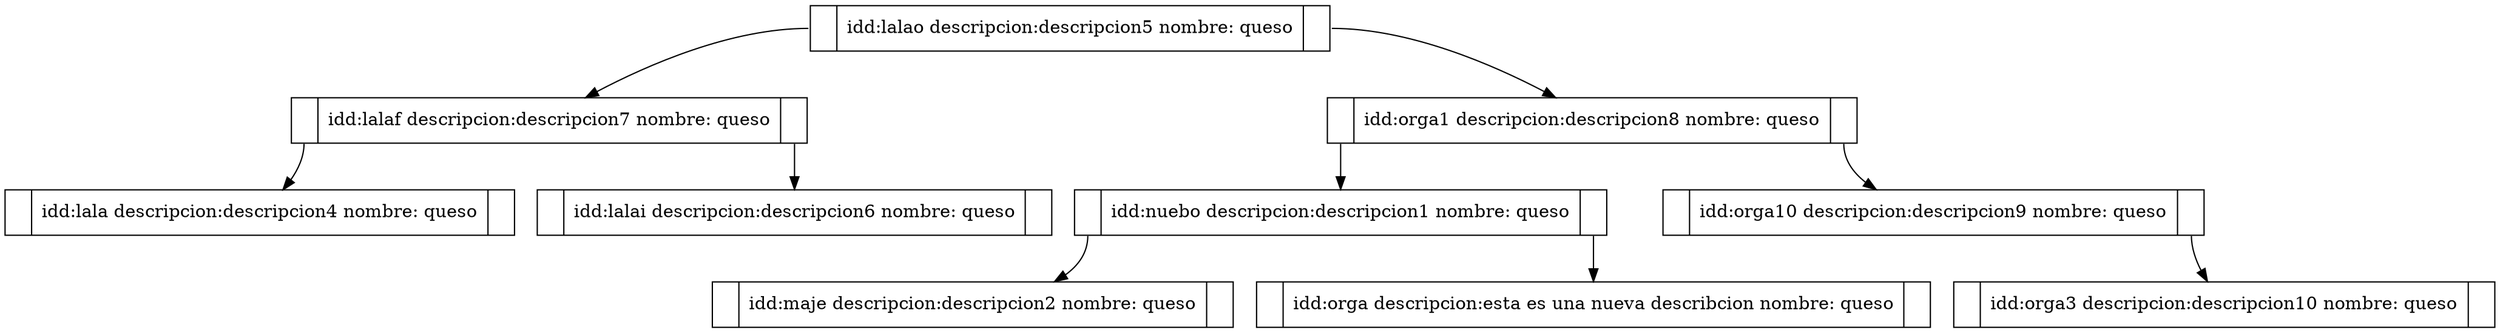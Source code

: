 digraph AVL{ 
node[shape=record]
lalao[label="<f0>|<f1> idd:lalao descripcion:descripcion5 nombre: queso  |<f2>"]; 
lalaf[label="<f0>|<f1> idd:lalaf descripcion:descripcion7 nombre: queso  |<f2>"]; 
lala[label="<f0>|<f1> idd:lala descripcion:descripcion4 nombre: queso  |<f2>"]; 
lalai[label="<f0>|<f1> idd:lalai descripcion:descripcion6 nombre: queso  |<f2>"]; 
orga1[label="<f0>|<f1> idd:orga1 descripcion:descripcion8 nombre: queso  |<f2>"]; 
nuebo[label="<f0>|<f1> idd:nuebo descripcion:descripcion1 nombre: queso  |<f2>"]; 
maje[label="<f0>|<f1> idd:maje descripcion:descripcion2 nombre: queso  |<f2>"]; 
orga[label="<f0>|<f1> idd:orga descripcion:esta es una nueva describcion nombre: queso  |<f2>"]; 
orga10[label="<f0>|<f1> idd:orga10 descripcion:descripcion9 nombre: queso  |<f2>"]; 
orga3[label="<f0>|<f1> idd:orga3 descripcion:descripcion10 nombre: queso  |<f2>"]; 
lalao:f0->lalaf 
lalao:f2->orga1
lalaf:f0->lala 
lalaf:f2->lalai
orga1:f0->nuebo 
orga1:f2->orga10
nuebo:f0->maje 
nuebo:f2->orga
orga10:f2->orga3
} 
